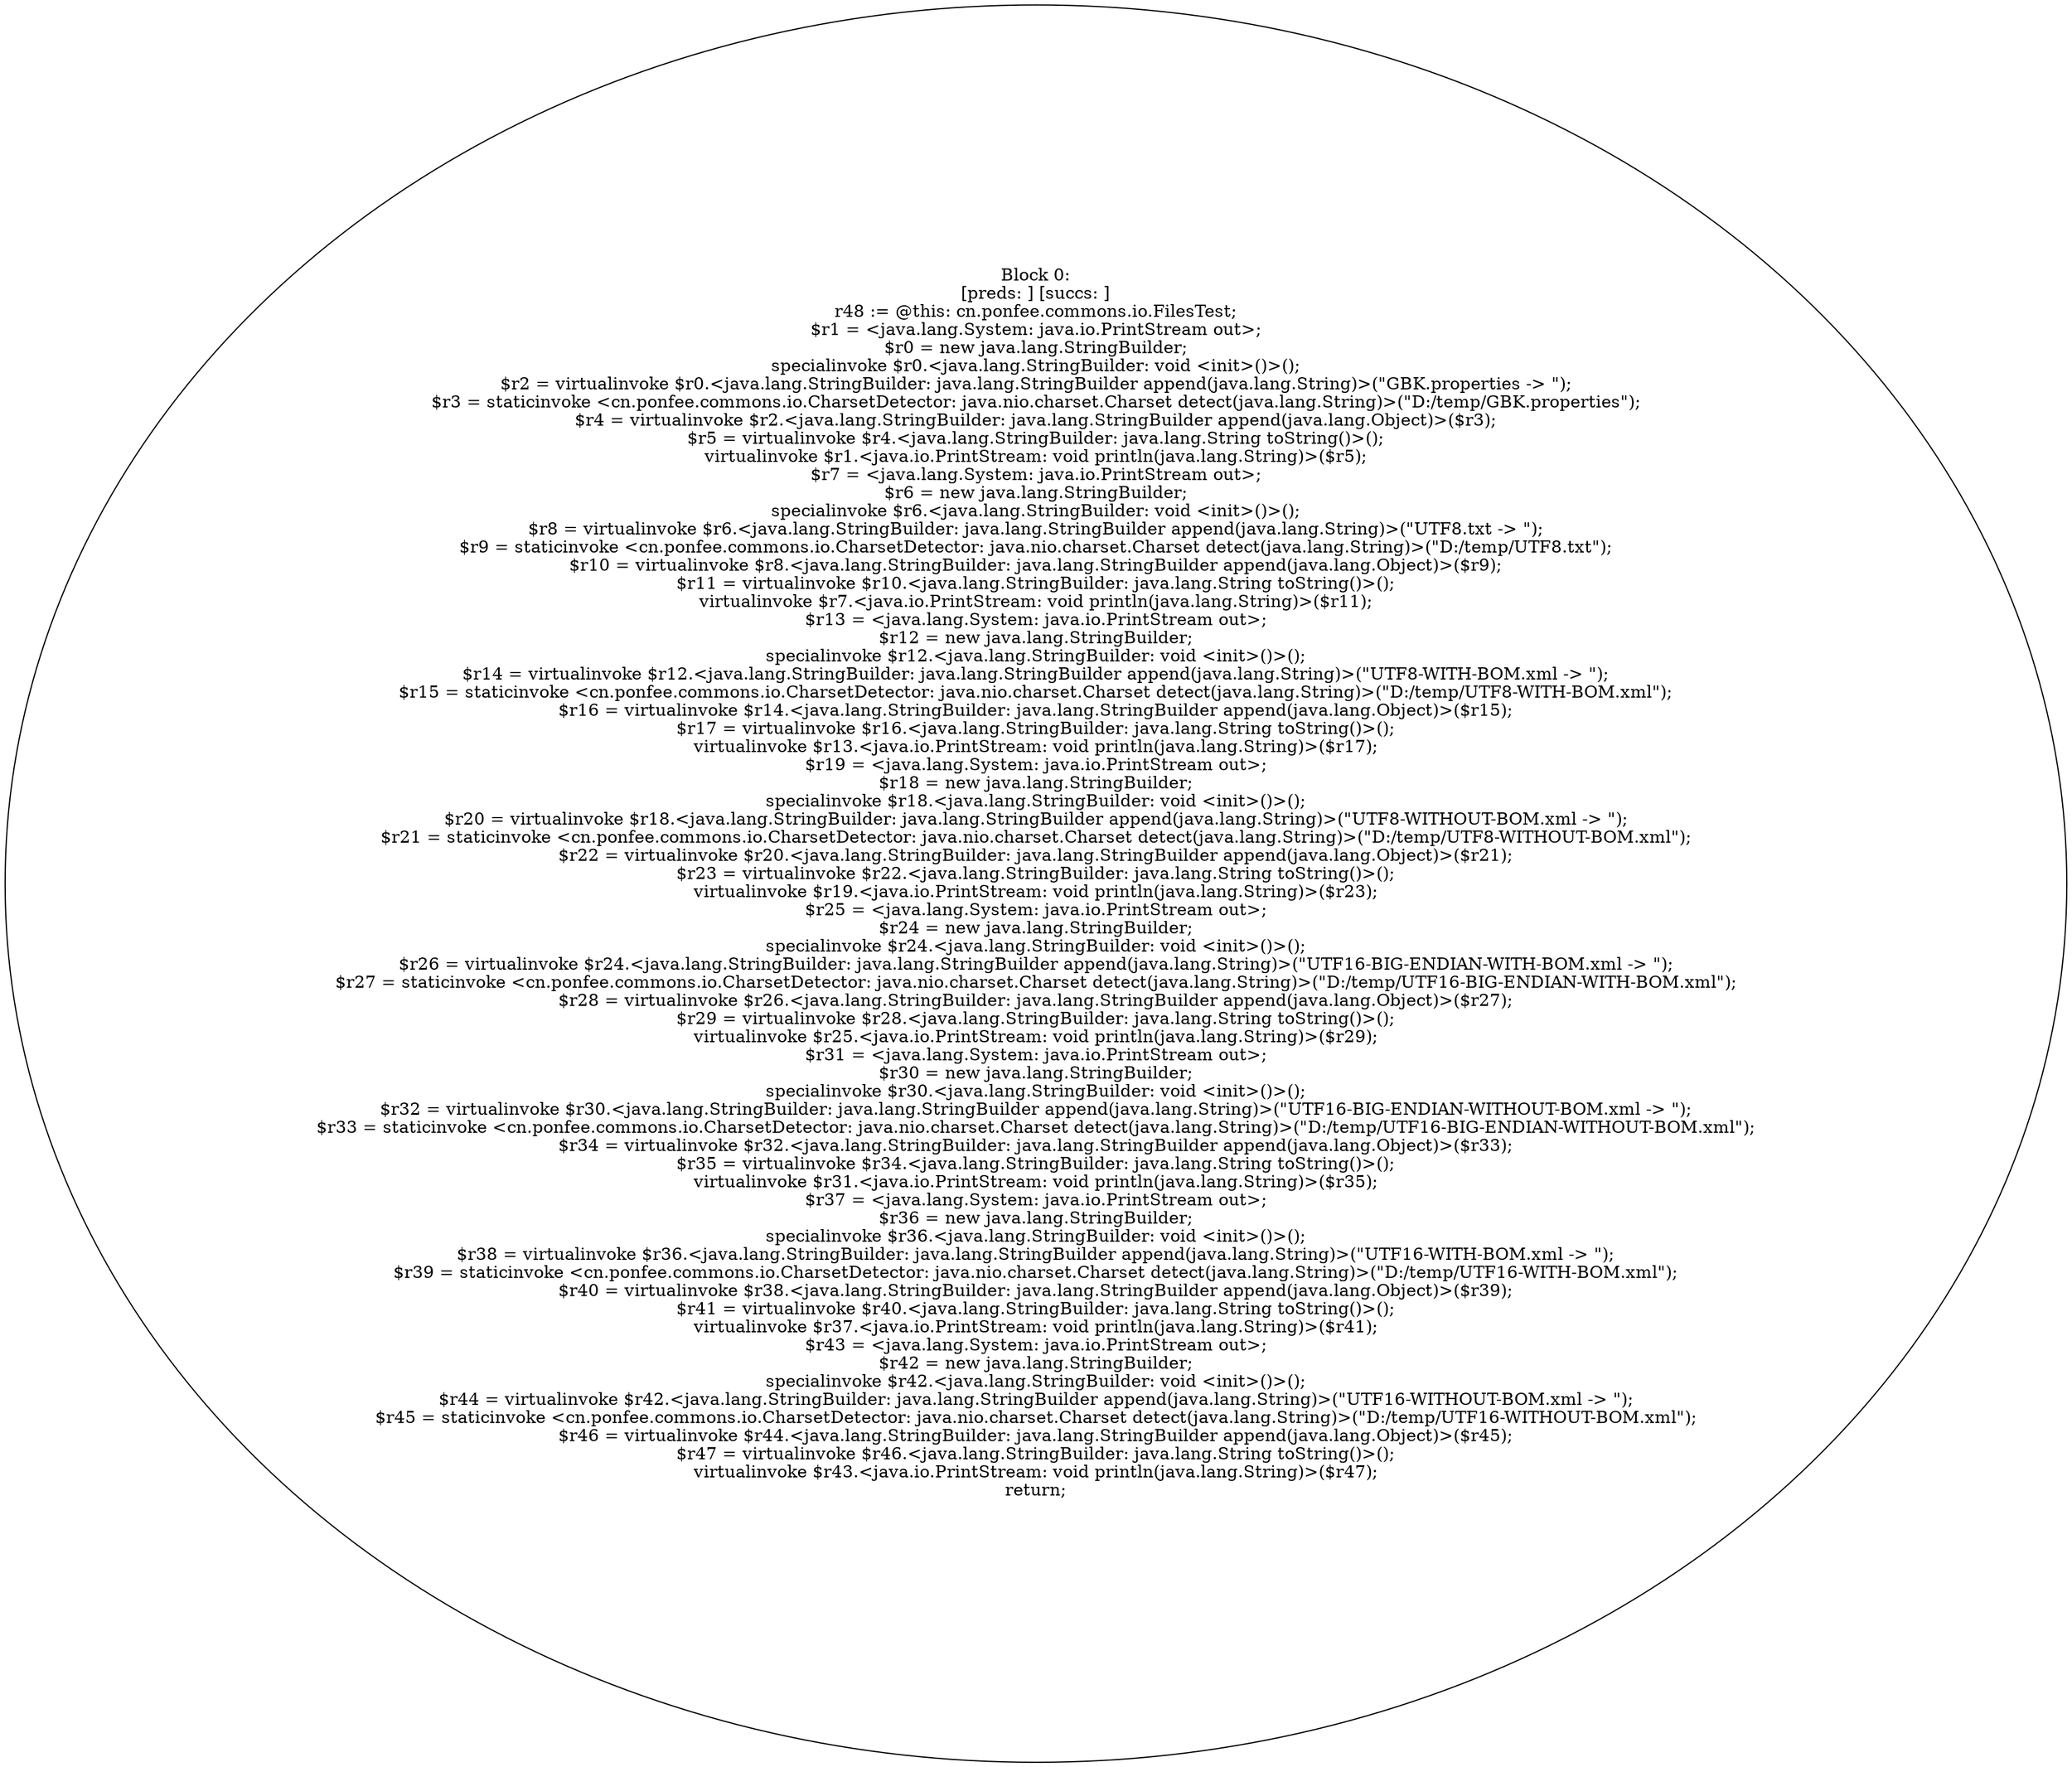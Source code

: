 digraph "unitGraph" {
    "Block 0:
[preds: ] [succs: ]
r48 := @this: cn.ponfee.commons.io.FilesTest;
$r1 = <java.lang.System: java.io.PrintStream out>;
$r0 = new java.lang.StringBuilder;
specialinvoke $r0.<java.lang.StringBuilder: void <init>()>();
$r2 = virtualinvoke $r0.<java.lang.StringBuilder: java.lang.StringBuilder append(java.lang.String)>(\"GBK.properties -> \");
$r3 = staticinvoke <cn.ponfee.commons.io.CharsetDetector: java.nio.charset.Charset detect(java.lang.String)>(\"D:/temp/GBK.properties\");
$r4 = virtualinvoke $r2.<java.lang.StringBuilder: java.lang.StringBuilder append(java.lang.Object)>($r3);
$r5 = virtualinvoke $r4.<java.lang.StringBuilder: java.lang.String toString()>();
virtualinvoke $r1.<java.io.PrintStream: void println(java.lang.String)>($r5);
$r7 = <java.lang.System: java.io.PrintStream out>;
$r6 = new java.lang.StringBuilder;
specialinvoke $r6.<java.lang.StringBuilder: void <init>()>();
$r8 = virtualinvoke $r6.<java.lang.StringBuilder: java.lang.StringBuilder append(java.lang.String)>(\"UTF8.txt -> \");
$r9 = staticinvoke <cn.ponfee.commons.io.CharsetDetector: java.nio.charset.Charset detect(java.lang.String)>(\"D:/temp/UTF8.txt\");
$r10 = virtualinvoke $r8.<java.lang.StringBuilder: java.lang.StringBuilder append(java.lang.Object)>($r9);
$r11 = virtualinvoke $r10.<java.lang.StringBuilder: java.lang.String toString()>();
virtualinvoke $r7.<java.io.PrintStream: void println(java.lang.String)>($r11);
$r13 = <java.lang.System: java.io.PrintStream out>;
$r12 = new java.lang.StringBuilder;
specialinvoke $r12.<java.lang.StringBuilder: void <init>()>();
$r14 = virtualinvoke $r12.<java.lang.StringBuilder: java.lang.StringBuilder append(java.lang.String)>(\"UTF8-WITH-BOM.xml -> \");
$r15 = staticinvoke <cn.ponfee.commons.io.CharsetDetector: java.nio.charset.Charset detect(java.lang.String)>(\"D:/temp/UTF8-WITH-BOM.xml\");
$r16 = virtualinvoke $r14.<java.lang.StringBuilder: java.lang.StringBuilder append(java.lang.Object)>($r15);
$r17 = virtualinvoke $r16.<java.lang.StringBuilder: java.lang.String toString()>();
virtualinvoke $r13.<java.io.PrintStream: void println(java.lang.String)>($r17);
$r19 = <java.lang.System: java.io.PrintStream out>;
$r18 = new java.lang.StringBuilder;
specialinvoke $r18.<java.lang.StringBuilder: void <init>()>();
$r20 = virtualinvoke $r18.<java.lang.StringBuilder: java.lang.StringBuilder append(java.lang.String)>(\"UTF8-WITHOUT-BOM.xml -> \");
$r21 = staticinvoke <cn.ponfee.commons.io.CharsetDetector: java.nio.charset.Charset detect(java.lang.String)>(\"D:/temp/UTF8-WITHOUT-BOM.xml\");
$r22 = virtualinvoke $r20.<java.lang.StringBuilder: java.lang.StringBuilder append(java.lang.Object)>($r21);
$r23 = virtualinvoke $r22.<java.lang.StringBuilder: java.lang.String toString()>();
virtualinvoke $r19.<java.io.PrintStream: void println(java.lang.String)>($r23);
$r25 = <java.lang.System: java.io.PrintStream out>;
$r24 = new java.lang.StringBuilder;
specialinvoke $r24.<java.lang.StringBuilder: void <init>()>();
$r26 = virtualinvoke $r24.<java.lang.StringBuilder: java.lang.StringBuilder append(java.lang.String)>(\"UTF16-BIG-ENDIAN-WITH-BOM.xml -> \");
$r27 = staticinvoke <cn.ponfee.commons.io.CharsetDetector: java.nio.charset.Charset detect(java.lang.String)>(\"D:/temp/UTF16-BIG-ENDIAN-WITH-BOM.xml\");
$r28 = virtualinvoke $r26.<java.lang.StringBuilder: java.lang.StringBuilder append(java.lang.Object)>($r27);
$r29 = virtualinvoke $r28.<java.lang.StringBuilder: java.lang.String toString()>();
virtualinvoke $r25.<java.io.PrintStream: void println(java.lang.String)>($r29);
$r31 = <java.lang.System: java.io.PrintStream out>;
$r30 = new java.lang.StringBuilder;
specialinvoke $r30.<java.lang.StringBuilder: void <init>()>();
$r32 = virtualinvoke $r30.<java.lang.StringBuilder: java.lang.StringBuilder append(java.lang.String)>(\"UTF16-BIG-ENDIAN-WITHOUT-BOM.xml -> \");
$r33 = staticinvoke <cn.ponfee.commons.io.CharsetDetector: java.nio.charset.Charset detect(java.lang.String)>(\"D:/temp/UTF16-BIG-ENDIAN-WITHOUT-BOM.xml\");
$r34 = virtualinvoke $r32.<java.lang.StringBuilder: java.lang.StringBuilder append(java.lang.Object)>($r33);
$r35 = virtualinvoke $r34.<java.lang.StringBuilder: java.lang.String toString()>();
virtualinvoke $r31.<java.io.PrintStream: void println(java.lang.String)>($r35);
$r37 = <java.lang.System: java.io.PrintStream out>;
$r36 = new java.lang.StringBuilder;
specialinvoke $r36.<java.lang.StringBuilder: void <init>()>();
$r38 = virtualinvoke $r36.<java.lang.StringBuilder: java.lang.StringBuilder append(java.lang.String)>(\"UTF16-WITH-BOM.xml -> \");
$r39 = staticinvoke <cn.ponfee.commons.io.CharsetDetector: java.nio.charset.Charset detect(java.lang.String)>(\"D:/temp/UTF16-WITH-BOM.xml\");
$r40 = virtualinvoke $r38.<java.lang.StringBuilder: java.lang.StringBuilder append(java.lang.Object)>($r39);
$r41 = virtualinvoke $r40.<java.lang.StringBuilder: java.lang.String toString()>();
virtualinvoke $r37.<java.io.PrintStream: void println(java.lang.String)>($r41);
$r43 = <java.lang.System: java.io.PrintStream out>;
$r42 = new java.lang.StringBuilder;
specialinvoke $r42.<java.lang.StringBuilder: void <init>()>();
$r44 = virtualinvoke $r42.<java.lang.StringBuilder: java.lang.StringBuilder append(java.lang.String)>(\"UTF16-WITHOUT-BOM.xml -> \");
$r45 = staticinvoke <cn.ponfee.commons.io.CharsetDetector: java.nio.charset.Charset detect(java.lang.String)>(\"D:/temp/UTF16-WITHOUT-BOM.xml\");
$r46 = virtualinvoke $r44.<java.lang.StringBuilder: java.lang.StringBuilder append(java.lang.Object)>($r45);
$r47 = virtualinvoke $r46.<java.lang.StringBuilder: java.lang.String toString()>();
virtualinvoke $r43.<java.io.PrintStream: void println(java.lang.String)>($r47);
return;
"
}
